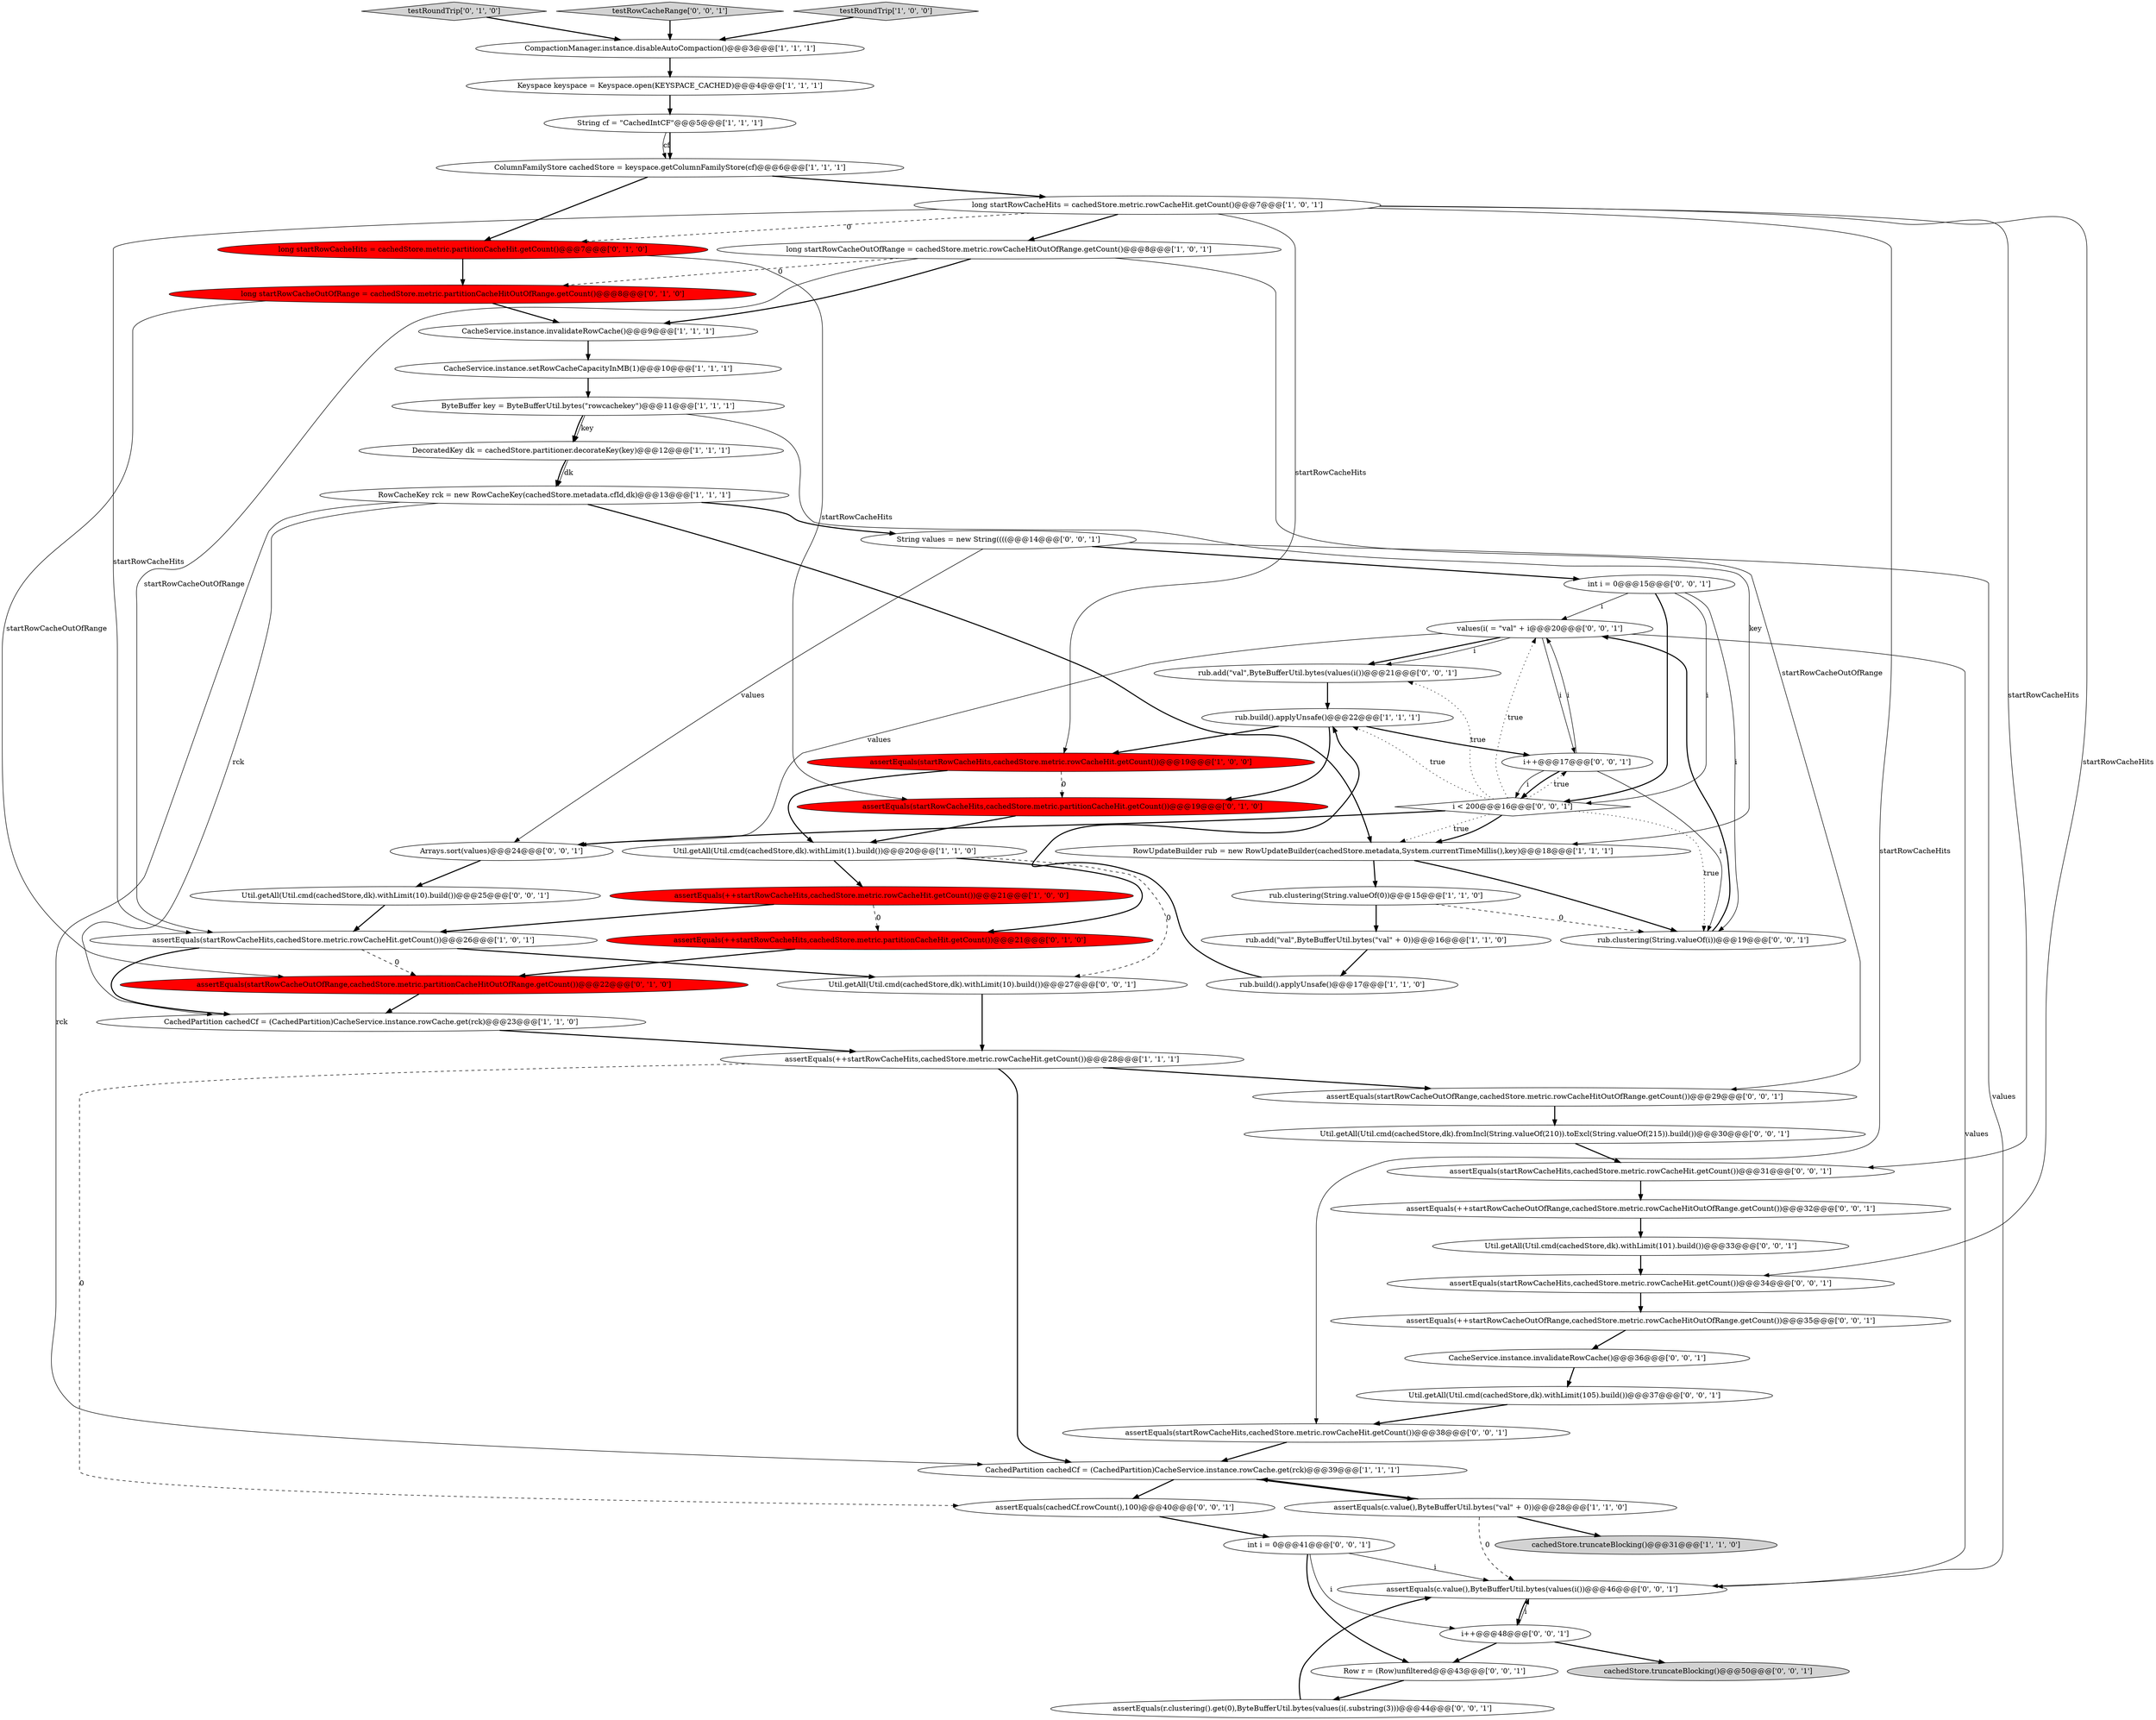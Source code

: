 digraph {
24 [style = filled, label = "Util.getAll(Util.cmd(cachedStore,dk).withLimit(1).build())@@@20@@@['1', '1', '0']", fillcolor = white, shape = ellipse image = "AAA0AAABBB1BBB"];
27 [style = filled, label = "assertEquals(startRowCacheHits,cachedStore.metric.partitionCacheHit.getCount())@@@19@@@['0', '1', '0']", fillcolor = red, shape = ellipse image = "AAA1AAABBB2BBB"];
46 [style = filled, label = "Arrays.sort(values)@@@24@@@['0', '0', '1']", fillcolor = white, shape = ellipse image = "AAA0AAABBB3BBB"];
30 [style = filled, label = "long startRowCacheHits = cachedStore.metric.partitionCacheHit.getCount()@@@7@@@['0', '1', '0']", fillcolor = red, shape = ellipse image = "AAA1AAABBB2BBB"];
25 [style = filled, label = "ColumnFamilyStore cachedStore = keyspace.getColumnFamilyStore(cf)@@@6@@@['1', '1', '1']", fillcolor = white, shape = ellipse image = "AAA0AAABBB1BBB"];
10 [style = filled, label = "assertEquals(startRowCacheHits,cachedStore.metric.rowCacheHit.getCount())@@@19@@@['1', '0', '0']", fillcolor = red, shape = ellipse image = "AAA1AAABBB1BBB"];
31 [style = filled, label = "testRoundTrip['0', '1', '0']", fillcolor = lightgray, shape = diamond image = "AAA0AAABBB2BBB"];
37 [style = filled, label = "assertEquals(startRowCacheOutOfRange,cachedStore.metric.rowCacheHitOutOfRange.getCount())@@@29@@@['0', '0', '1']", fillcolor = white, shape = ellipse image = "AAA0AAABBB3BBB"];
40 [style = filled, label = "assertEquals(startRowCacheHits,cachedStore.metric.rowCacheHit.getCount())@@@34@@@['0', '0', '1']", fillcolor = white, shape = ellipse image = "AAA0AAABBB3BBB"];
57 [style = filled, label = "rub.add(\"val\",ByteBufferUtil.bytes(values(i())@@@21@@@['0', '0', '1']", fillcolor = white, shape = ellipse image = "AAA0AAABBB3BBB"];
56 [style = filled, label = "testRowCacheRange['0', '0', '1']", fillcolor = lightgray, shape = diamond image = "AAA0AAABBB3BBB"];
52 [style = filled, label = "int i = 0@@@41@@@['0', '0', '1']", fillcolor = white, shape = ellipse image = "AAA0AAABBB3BBB"];
51 [style = filled, label = "assertEquals(++startRowCacheOutOfRange,cachedStore.metric.rowCacheHitOutOfRange.getCount())@@@35@@@['0', '0', '1']", fillcolor = white, shape = ellipse image = "AAA0AAABBB3BBB"];
48 [style = filled, label = "assertEquals(c.value(),ByteBufferUtil.bytes(values(i())@@@46@@@['0', '0', '1']", fillcolor = white, shape = ellipse image = "AAA0AAABBB3BBB"];
53 [style = filled, label = "Util.getAll(Util.cmd(cachedStore,dk).fromIncl(String.valueOf(210)).toExcl(String.valueOf(215)).build())@@@30@@@['0', '0', '1']", fillcolor = white, shape = ellipse image = "AAA0AAABBB3BBB"];
5 [style = filled, label = "rub.build().applyUnsafe()@@@22@@@['1', '1', '1']", fillcolor = white, shape = ellipse image = "AAA0AAABBB1BBB"];
47 [style = filled, label = "Util.getAll(Util.cmd(cachedStore,dk).withLimit(101).build())@@@33@@@['0', '0', '1']", fillcolor = white, shape = ellipse image = "AAA0AAABBB3BBB"];
58 [style = filled, label = "CacheService.instance.invalidateRowCache()@@@36@@@['0', '0', '1']", fillcolor = white, shape = ellipse image = "AAA0AAABBB3BBB"];
6 [style = filled, label = "testRoundTrip['1', '0', '0']", fillcolor = lightgray, shape = diamond image = "AAA0AAABBB1BBB"];
39 [style = filled, label = "values(i( = \"val\" + i@@@20@@@['0', '0', '1']", fillcolor = white, shape = ellipse image = "AAA0AAABBB3BBB"];
15 [style = filled, label = "assertEquals(startRowCacheHits,cachedStore.metric.rowCacheHit.getCount())@@@26@@@['1', '0', '1']", fillcolor = white, shape = ellipse image = "AAA0AAABBB1BBB"];
23 [style = filled, label = "assertEquals(++startRowCacheHits,cachedStore.metric.rowCacheHit.getCount())@@@28@@@['1', '1', '1']", fillcolor = white, shape = ellipse image = "AAA0AAABBB1BBB"];
28 [style = filled, label = "assertEquals(startRowCacheOutOfRange,cachedStore.metric.partitionCacheHitOutOfRange.getCount())@@@22@@@['0', '1', '0']", fillcolor = red, shape = ellipse image = "AAA1AAABBB2BBB"];
49 [style = filled, label = "i++@@@17@@@['0', '0', '1']", fillcolor = white, shape = ellipse image = "AAA0AAABBB3BBB"];
50 [style = filled, label = "i < 200@@@16@@@['0', '0', '1']", fillcolor = white, shape = diamond image = "AAA0AAABBB3BBB"];
8 [style = filled, label = "Keyspace keyspace = Keyspace.open(KEYSPACE_CACHED)@@@4@@@['1', '1', '1']", fillcolor = white, shape = ellipse image = "AAA0AAABBB1BBB"];
33 [style = filled, label = "assertEquals(r.clustering().get(0),ByteBufferUtil.bytes(values(i(.substring(3)))@@@44@@@['0', '0', '1']", fillcolor = white, shape = ellipse image = "AAA0AAABBB3BBB"];
4 [style = filled, label = "CacheService.instance.setRowCacheCapacityInMB(1)@@@10@@@['1', '1', '1']", fillcolor = white, shape = ellipse image = "AAA0AAABBB1BBB"];
36 [style = filled, label = "rub.clustering(String.valueOf(i))@@@19@@@['0', '0', '1']", fillcolor = white, shape = ellipse image = "AAA0AAABBB3BBB"];
32 [style = filled, label = "int i = 0@@@15@@@['0', '0', '1']", fillcolor = white, shape = ellipse image = "AAA0AAABBB3BBB"];
11 [style = filled, label = "rub.clustering(String.valueOf(0))@@@15@@@['1', '1', '0']", fillcolor = white, shape = ellipse image = "AAA0AAABBB1BBB"];
16 [style = filled, label = "String cf = \"CachedIntCF\"@@@5@@@['1', '1', '1']", fillcolor = white, shape = ellipse image = "AAA0AAABBB1BBB"];
55 [style = filled, label = "assertEquals(startRowCacheHits,cachedStore.metric.rowCacheHit.getCount())@@@31@@@['0', '0', '1']", fillcolor = white, shape = ellipse image = "AAA0AAABBB3BBB"];
3 [style = filled, label = "rub.add(\"val\",ByteBufferUtil.bytes(\"val\" + 0))@@@16@@@['1', '1', '0']", fillcolor = white, shape = ellipse image = "AAA0AAABBB1BBB"];
0 [style = filled, label = "CompactionManager.instance.disableAutoCompaction()@@@3@@@['1', '1', '1']", fillcolor = white, shape = ellipse image = "AAA0AAABBB1BBB"];
44 [style = filled, label = "Util.getAll(Util.cmd(cachedStore,dk).withLimit(10).build())@@@25@@@['0', '0', '1']", fillcolor = white, shape = ellipse image = "AAA0AAABBB3BBB"];
9 [style = filled, label = "long startRowCacheHits = cachedStore.metric.rowCacheHit.getCount()@@@7@@@['1', '0', '1']", fillcolor = white, shape = ellipse image = "AAA0AAABBB1BBB"];
35 [style = filled, label = "assertEquals(startRowCacheHits,cachedStore.metric.rowCacheHit.getCount())@@@38@@@['0', '0', '1']", fillcolor = white, shape = ellipse image = "AAA0AAABBB3BBB"];
7 [style = filled, label = "long startRowCacheOutOfRange = cachedStore.metric.rowCacheHitOutOfRange.getCount()@@@8@@@['1', '0', '1']", fillcolor = white, shape = ellipse image = "AAA0AAABBB1BBB"];
12 [style = filled, label = "CachedPartition cachedCf = (CachedPartition)CacheService.instance.rowCache.get(rck)@@@39@@@['1', '1', '1']", fillcolor = white, shape = ellipse image = "AAA0AAABBB1BBB"];
29 [style = filled, label = "long startRowCacheOutOfRange = cachedStore.metric.partitionCacheHitOutOfRange.getCount()@@@8@@@['0', '1', '0']", fillcolor = red, shape = ellipse image = "AAA1AAABBB2BBB"];
21 [style = filled, label = "DecoratedKey dk = cachedStore.partitioner.decorateKey(key)@@@12@@@['1', '1', '1']", fillcolor = white, shape = ellipse image = "AAA0AAABBB1BBB"];
14 [style = filled, label = "RowUpdateBuilder rub = new RowUpdateBuilder(cachedStore.metadata,System.currentTimeMillis(),key)@@@18@@@['1', '1', '1']", fillcolor = white, shape = ellipse image = "AAA0AAABBB1BBB"];
26 [style = filled, label = "assertEquals(++startRowCacheHits,cachedStore.metric.partitionCacheHit.getCount())@@@21@@@['0', '1', '0']", fillcolor = red, shape = ellipse image = "AAA1AAABBB2BBB"];
13 [style = filled, label = "rub.build().applyUnsafe()@@@17@@@['1', '1', '0']", fillcolor = white, shape = ellipse image = "AAA0AAABBB1BBB"];
1 [style = filled, label = "ByteBuffer key = ByteBufferUtil.bytes(\"rowcachekey\")@@@11@@@['1', '1', '1']", fillcolor = white, shape = ellipse image = "AAA0AAABBB1BBB"];
18 [style = filled, label = "RowCacheKey rck = new RowCacheKey(cachedStore.metadata.cfId,dk)@@@13@@@['1', '1', '1']", fillcolor = white, shape = ellipse image = "AAA0AAABBB1BBB"];
43 [style = filled, label = "String values = new String((((@@@14@@@['0', '0', '1']", fillcolor = white, shape = ellipse image = "AAA0AAABBB3BBB"];
59 [style = filled, label = "cachedStore.truncateBlocking()@@@50@@@['0', '0', '1']", fillcolor = lightgray, shape = ellipse image = "AAA0AAABBB3BBB"];
2 [style = filled, label = "CacheService.instance.invalidateRowCache()@@@9@@@['1', '1', '1']", fillcolor = white, shape = ellipse image = "AAA0AAABBB1BBB"];
19 [style = filled, label = "cachedStore.truncateBlocking()@@@31@@@['1', '1', '0']", fillcolor = lightgray, shape = ellipse image = "AAA0AAABBB1BBB"];
41 [style = filled, label = "Row r = (Row)unfiltered@@@43@@@['0', '0', '1']", fillcolor = white, shape = ellipse image = "AAA0AAABBB3BBB"];
34 [style = filled, label = "assertEquals(cachedCf.rowCount(),100)@@@40@@@['0', '0', '1']", fillcolor = white, shape = ellipse image = "AAA0AAABBB3BBB"];
38 [style = filled, label = "assertEquals(++startRowCacheOutOfRange,cachedStore.metric.rowCacheHitOutOfRange.getCount())@@@32@@@['0', '0', '1']", fillcolor = white, shape = ellipse image = "AAA0AAABBB3BBB"];
20 [style = filled, label = "assertEquals(c.value(),ByteBufferUtil.bytes(\"val\" + 0))@@@28@@@['1', '1', '0']", fillcolor = white, shape = ellipse image = "AAA0AAABBB1BBB"];
42 [style = filled, label = "Util.getAll(Util.cmd(cachedStore,dk).withLimit(10).build())@@@27@@@['0', '0', '1']", fillcolor = white, shape = ellipse image = "AAA0AAABBB3BBB"];
22 [style = filled, label = "CachedPartition cachedCf = (CachedPartition)CacheService.instance.rowCache.get(rck)@@@23@@@['1', '1', '0']", fillcolor = white, shape = ellipse image = "AAA0AAABBB1BBB"];
17 [style = filled, label = "assertEquals(++startRowCacheHits,cachedStore.metric.rowCacheHit.getCount())@@@21@@@['1', '0', '0']", fillcolor = red, shape = ellipse image = "AAA1AAABBB1BBB"];
45 [style = filled, label = "i++@@@48@@@['0', '0', '1']", fillcolor = white, shape = ellipse image = "AAA0AAABBB3BBB"];
54 [style = filled, label = "Util.getAll(Util.cmd(cachedStore,dk).withLimit(105).build())@@@37@@@['0', '0', '1']", fillcolor = white, shape = ellipse image = "AAA0AAABBB3BBB"];
8->16 [style = bold, label=""];
42->23 [style = bold, label=""];
32->36 [style = solid, label="i"];
7->15 [style = solid, label="startRowCacheOutOfRange"];
10->24 [style = bold, label=""];
25->30 [style = bold, label=""];
44->15 [style = bold, label=""];
29->28 [style = solid, label="startRowCacheOutOfRange"];
43->46 [style = solid, label="values"];
10->27 [style = dashed, label="0"];
9->7 [style = bold, label=""];
30->29 [style = bold, label=""];
21->18 [style = bold, label=""];
24->42 [style = dashed, label="0"];
16->25 [style = solid, label="cf"];
39->57 [style = bold, label=""];
37->53 [style = bold, label=""];
29->2 [style = bold, label=""];
5->49 [style = bold, label=""];
9->40 [style = solid, label="startRowCacheHits"];
1->21 [style = bold, label=""];
24->17 [style = bold, label=""];
0->8 [style = bold, label=""];
33->48 [style = bold, label=""];
32->39 [style = solid, label="i"];
23->12 [style = bold, label=""];
49->50 [style = solid, label="i"];
26->28 [style = bold, label=""];
14->11 [style = bold, label=""];
35->12 [style = bold, label=""];
9->30 [style = dashed, label="0"];
45->41 [style = bold, label=""];
5->10 [style = bold, label=""];
15->28 [style = dashed, label="0"];
23->34 [style = dashed, label="0"];
40->51 [style = bold, label=""];
7->37 [style = solid, label="startRowCacheOutOfRange"];
34->52 [style = bold, label=""];
50->14 [style = dotted, label="true"];
43->32 [style = bold, label=""];
45->59 [style = bold, label=""];
18->22 [style = solid, label="rck"];
55->38 [style = bold, label=""];
9->10 [style = solid, label="startRowCacheHits"];
20->48 [style = dashed, label="0"];
50->36 [style = dotted, label="true"];
51->58 [style = bold, label=""];
11->36 [style = dashed, label="0"];
2->4 [style = bold, label=""];
22->23 [style = bold, label=""];
58->54 [style = bold, label=""];
9->15 [style = solid, label="startRowCacheHits"];
23->37 [style = bold, label=""];
9->35 [style = solid, label="startRowCacheHits"];
7->2 [style = bold, label=""];
57->5 [style = bold, label=""];
17->15 [style = bold, label=""];
13->5 [style = bold, label=""];
38->47 [style = bold, label=""];
20->19 [style = bold, label=""];
39->57 [style = solid, label="i"];
32->50 [style = bold, label=""];
14->36 [style = bold, label=""];
46->44 [style = bold, label=""];
50->49 [style = dotted, label="true"];
54->35 [style = bold, label=""];
21->18 [style = solid, label="dk"];
47->40 [style = bold, label=""];
31->0 [style = bold, label=""];
25->9 [style = bold, label=""];
1->21 [style = solid, label="key"];
52->41 [style = bold, label=""];
12->20 [style = bold, label=""];
18->12 [style = solid, label="rck"];
50->14 [style = bold, label=""];
49->39 [style = solid, label="i"];
36->39 [style = bold, label=""];
49->50 [style = bold, label=""];
15->22 [style = bold, label=""];
50->57 [style = dotted, label="true"];
24->26 [style = bold, label=""];
50->39 [style = dotted, label="true"];
39->46 [style = solid, label="values"];
11->3 [style = bold, label=""];
27->24 [style = bold, label=""];
4->1 [style = bold, label=""];
41->33 [style = bold, label=""];
50->5 [style = dotted, label="true"];
28->22 [style = bold, label=""];
49->36 [style = solid, label="i"];
53->55 [style = bold, label=""];
39->48 [style = solid, label="values"];
50->46 [style = bold, label=""];
56->0 [style = bold, label=""];
16->25 [style = bold, label=""];
12->34 [style = bold, label=""];
6->0 [style = bold, label=""];
39->49 [style = solid, label="i"];
1->14 [style = solid, label="key"];
9->55 [style = solid, label="startRowCacheHits"];
52->45 [style = solid, label="i"];
43->48 [style = solid, label="values"];
30->27 [style = solid, label="startRowCacheHits"];
45->48 [style = solid, label="i"];
48->45 [style = bold, label=""];
18->43 [style = bold, label=""];
15->42 [style = bold, label=""];
52->48 [style = solid, label="i"];
20->12 [style = bold, label=""];
3->13 [style = bold, label=""];
32->50 [style = solid, label="i"];
17->26 [style = dashed, label="0"];
7->29 [style = dashed, label="0"];
5->27 [style = bold, label=""];
18->14 [style = bold, label=""];
}
